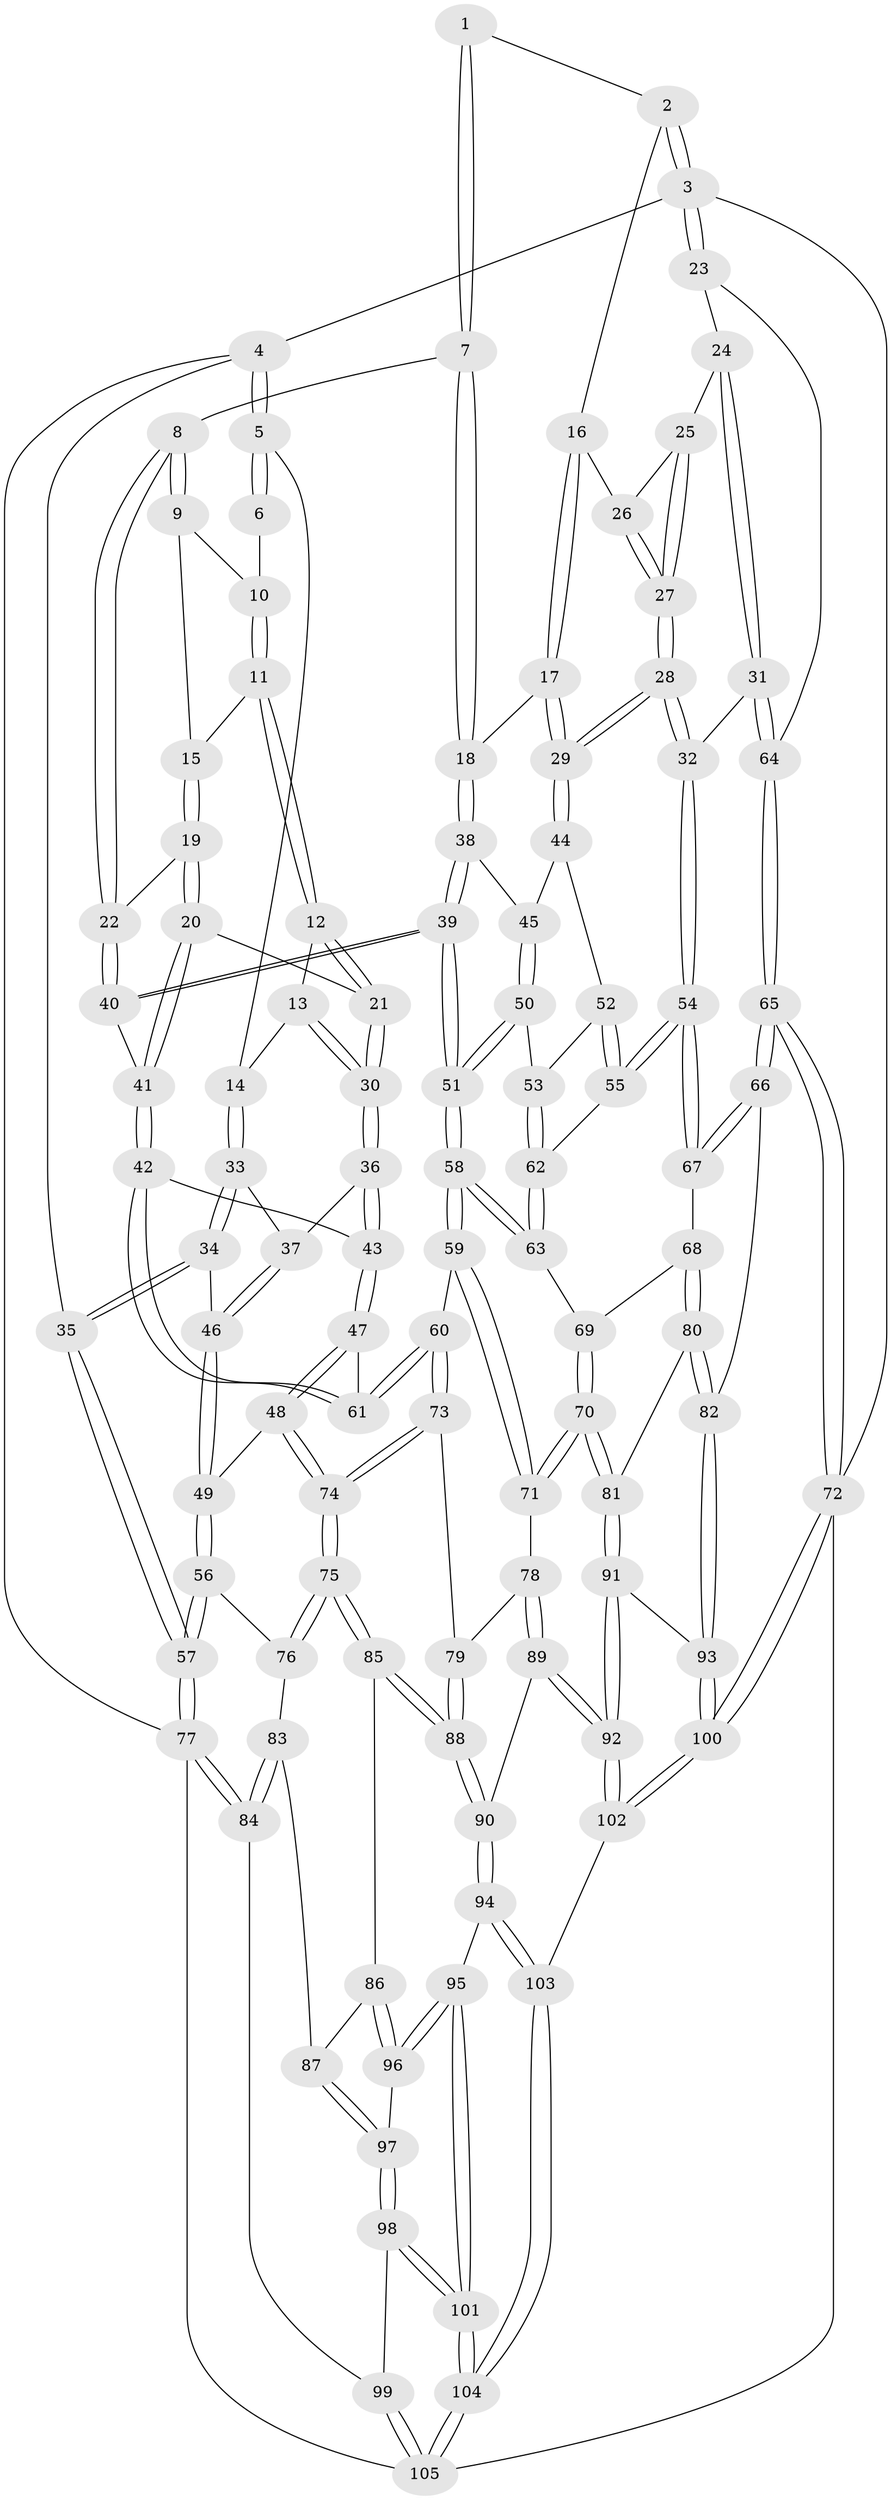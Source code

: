 // Generated by graph-tools (version 1.1) at 2025/51/03/09/25 03:51:04]
// undirected, 105 vertices, 259 edges
graph export_dot {
graph [start="1"]
  node [color=gray90,style=filled];
  1 [pos="+0.6262212756619191+0"];
  2 [pos="+0.9907221657635241+0"];
  3 [pos="+1+0"];
  4 [pos="+0+0"];
  5 [pos="+0.04645139056907658+0"];
  6 [pos="+0.35516778091867074+0"];
  7 [pos="+0.5813662050932092+0.09668469295342531"];
  8 [pos="+0.5634997033488528+0.10588325566144872"];
  9 [pos="+0.46253431910380677+0.05473267864067592"];
  10 [pos="+0.35796806329621483+0"];
  11 [pos="+0.33060416363854017+0.025125332744653516"];
  12 [pos="+0.2986367418645701+0.06525829696690541"];
  13 [pos="+0.20614384874783537+0.09685558357273844"];
  14 [pos="+0.16312687498193174+0.09548065276228629"];
  15 [pos="+0.3962470172205533+0.08968900432232081"];
  16 [pos="+0.8519311521208491+0.012102372271482073"];
  17 [pos="+0.7622181564801531+0.13427944095787855"];
  18 [pos="+0.6764036993532035+0.15098399587615316"];
  19 [pos="+0.40129744343543783+0.11814397322654592"];
  20 [pos="+0.36821762411980397+0.18058618449007563"];
  21 [pos="+0.33454860354970334+0.17548736883543956"];
  22 [pos="+0.5337720304313682+0.1405386010803628"];
  23 [pos="+1+0"];
  24 [pos="+0.9465251670996794+0.1610557276297226"];
  25 [pos="+0.9459959785963741+0.16074240736811288"];
  26 [pos="+0.8893295810488898+0.09445952968595112"];
  27 [pos="+0.8931945707748689+0.19220637515185737"];
  28 [pos="+0.8637066947443991+0.28709047414473104"];
  29 [pos="+0.8448720320375029+0.2806584947037414"];
  30 [pos="+0.294389153177419+0.1960148799003647"];
  31 [pos="+1+0.3227424597499273"];
  32 [pos="+0.9337544050417466+0.3319348196586644"];
  33 [pos="+0.13443848508930703+0.14112268504071457"];
  34 [pos="+0+0.18690908234346296"];
  35 [pos="+0+0.1743036744563337"];
  36 [pos="+0.2503372658764045+0.2604206757102642"];
  37 [pos="+0.1815103988428034+0.2454803851017974"];
  38 [pos="+0.6665366941169507+0.2172077125806441"];
  39 [pos="+0.503591694730581+0.31111705898231223"];
  40 [pos="+0.4706173220275545+0.2814970829599065"];
  41 [pos="+0.4607599918390467+0.2812429247298032"];
  42 [pos="+0.3545649625866275+0.3398442906575293"];
  43 [pos="+0.2606127981738682+0.2756953800312588"];
  44 [pos="+0.8102057955401698+0.29591050377597883"];
  45 [pos="+0.6872980181042777+0.2879984796402604"];
  46 [pos="+0.11949340229259373+0.31894308523463144"];
  47 [pos="+0.16813174764146874+0.4805802137575387"];
  48 [pos="+0.16262233302992085+0.4832230000121288"];
  49 [pos="+0.12276274157613219+0.4761614225250165"];
  50 [pos="+0.6563366446354468+0.3451033258156425"];
  51 [pos="+0.532121548958244+0.3544540109970536"];
  52 [pos="+0.7721574287274994+0.348898869450743"];
  53 [pos="+0.6721034152971661+0.36427767742311595"];
  54 [pos="+0.8525810778892251+0.48110696812748344"];
  55 [pos="+0.7546326424364004+0.44387846597696196"];
  56 [pos="+0.03310075194195547+0.5087586952551052"];
  57 [pos="+0+0.5158113293366029"];
  58 [pos="+0.5257133429169711+0.525590309733842"];
  59 [pos="+0.5094825679698212+0.5520123045729242"];
  60 [pos="+0.4303009621451455+0.5339989899430196"];
  61 [pos="+0.3239757438015594+0.4411549384752139"];
  62 [pos="+0.7068161075244705+0.44767764952455025"];
  63 [pos="+0.6761777166344983+0.48229185732303653"];
  64 [pos="+1+0.3321837873874829"];
  65 [pos="+1+0.6187731211647536"];
  66 [pos="+1+0.6086882562343139"];
  67 [pos="+0.8704600647526408+0.5746154410282512"];
  68 [pos="+0.8415080162336113+0.6025330712920385"];
  69 [pos="+0.6932164159310463+0.5096997861438388"];
  70 [pos="+0.7120054158027201+0.6630550697784283"];
  71 [pos="+0.518496834114962+0.5843123304786231"];
  72 [pos="+1+1"];
  73 [pos="+0.2613975120127109+0.6489892088376291"];
  74 [pos="+0.25928121707469154+0.6492996910128143"];
  75 [pos="+0.24248130486509453+0.6817923785689225"];
  76 [pos="+0.11169620876121907+0.6911716540875366"];
  77 [pos="+0+0.8208449969628682"];
  78 [pos="+0.5056420201684332+0.6324670282701594"];
  79 [pos="+0.37281504224595474+0.6991222457762292"];
  80 [pos="+0.7895677352188043+0.6748115833968794"];
  81 [pos="+0.7361658286941848+0.6799196872515538"];
  82 [pos="+0.8516529867222856+0.7797411757628093"];
  83 [pos="+0.11163915192650387+0.691278229074631"];
  84 [pos="+0+0.8234535199191014"];
  85 [pos="+0.2432580489365876+0.7166517325520506"];
  86 [pos="+0.23312552827677374+0.7429913844022906"];
  87 [pos="+0.11171233716819719+0.7761978338258806"];
  88 [pos="+0.37619714909346924+0.8042786538610552"];
  89 [pos="+0.5260517205241627+0.8261413733422275"];
  90 [pos="+0.4024331604791452+0.8568045423445126"];
  91 [pos="+0.6084608759891886+0.858838031447214"];
  92 [pos="+0.598328607027419+0.8670823166522267"];
  93 [pos="+0.8720014918116371+0.831120553136271"];
  94 [pos="+0.39725471174059207+0.8622285242347134"];
  95 [pos="+0.24766159010458+0.8528904147273529"];
  96 [pos="+0.2305408308768135+0.8117893411237066"];
  97 [pos="+0.09055946087336686+0.8193641434417087"];
  98 [pos="+0.049592939064038846+0.8594941355653928"];
  99 [pos="+0.025118880550964517+0.863664160442472"];
  100 [pos="+1+1"];
  101 [pos="+0.19434880329220916+0.9334779530407096"];
  102 [pos="+0.689409065178693+1"];
  103 [pos="+0.32034417048036457+1"];
  104 [pos="+0.2714889740109781+1"];
  105 [pos="+0.18687388731221977+1"];
  1 -- 2;
  1 -- 7;
  1 -- 7;
  2 -- 3;
  2 -- 3;
  2 -- 16;
  3 -- 4;
  3 -- 23;
  3 -- 23;
  3 -- 72;
  4 -- 5;
  4 -- 5;
  4 -- 35;
  4 -- 77;
  5 -- 6;
  5 -- 6;
  5 -- 14;
  6 -- 10;
  7 -- 8;
  7 -- 18;
  7 -- 18;
  8 -- 9;
  8 -- 9;
  8 -- 22;
  8 -- 22;
  9 -- 10;
  9 -- 15;
  10 -- 11;
  10 -- 11;
  11 -- 12;
  11 -- 12;
  11 -- 15;
  12 -- 13;
  12 -- 21;
  12 -- 21;
  13 -- 14;
  13 -- 30;
  13 -- 30;
  14 -- 33;
  14 -- 33;
  15 -- 19;
  15 -- 19;
  16 -- 17;
  16 -- 17;
  16 -- 26;
  17 -- 18;
  17 -- 29;
  17 -- 29;
  18 -- 38;
  18 -- 38;
  19 -- 20;
  19 -- 20;
  19 -- 22;
  20 -- 21;
  20 -- 41;
  20 -- 41;
  21 -- 30;
  21 -- 30;
  22 -- 40;
  22 -- 40;
  23 -- 24;
  23 -- 64;
  24 -- 25;
  24 -- 31;
  24 -- 31;
  25 -- 26;
  25 -- 27;
  25 -- 27;
  26 -- 27;
  26 -- 27;
  27 -- 28;
  27 -- 28;
  28 -- 29;
  28 -- 29;
  28 -- 32;
  28 -- 32;
  29 -- 44;
  29 -- 44;
  30 -- 36;
  30 -- 36;
  31 -- 32;
  31 -- 64;
  31 -- 64;
  32 -- 54;
  32 -- 54;
  33 -- 34;
  33 -- 34;
  33 -- 37;
  34 -- 35;
  34 -- 35;
  34 -- 46;
  35 -- 57;
  35 -- 57;
  36 -- 37;
  36 -- 43;
  36 -- 43;
  37 -- 46;
  37 -- 46;
  38 -- 39;
  38 -- 39;
  38 -- 45;
  39 -- 40;
  39 -- 40;
  39 -- 51;
  39 -- 51;
  40 -- 41;
  41 -- 42;
  41 -- 42;
  42 -- 43;
  42 -- 61;
  42 -- 61;
  43 -- 47;
  43 -- 47;
  44 -- 45;
  44 -- 52;
  45 -- 50;
  45 -- 50;
  46 -- 49;
  46 -- 49;
  47 -- 48;
  47 -- 48;
  47 -- 61;
  48 -- 49;
  48 -- 74;
  48 -- 74;
  49 -- 56;
  49 -- 56;
  50 -- 51;
  50 -- 51;
  50 -- 53;
  51 -- 58;
  51 -- 58;
  52 -- 53;
  52 -- 55;
  52 -- 55;
  53 -- 62;
  53 -- 62;
  54 -- 55;
  54 -- 55;
  54 -- 67;
  54 -- 67;
  55 -- 62;
  56 -- 57;
  56 -- 57;
  56 -- 76;
  57 -- 77;
  57 -- 77;
  58 -- 59;
  58 -- 59;
  58 -- 63;
  58 -- 63;
  59 -- 60;
  59 -- 71;
  59 -- 71;
  60 -- 61;
  60 -- 61;
  60 -- 73;
  60 -- 73;
  62 -- 63;
  62 -- 63;
  63 -- 69;
  64 -- 65;
  64 -- 65;
  65 -- 66;
  65 -- 66;
  65 -- 72;
  65 -- 72;
  66 -- 67;
  66 -- 67;
  66 -- 82;
  67 -- 68;
  68 -- 69;
  68 -- 80;
  68 -- 80;
  69 -- 70;
  69 -- 70;
  70 -- 71;
  70 -- 71;
  70 -- 81;
  70 -- 81;
  71 -- 78;
  72 -- 100;
  72 -- 100;
  72 -- 105;
  73 -- 74;
  73 -- 74;
  73 -- 79;
  74 -- 75;
  74 -- 75;
  75 -- 76;
  75 -- 76;
  75 -- 85;
  75 -- 85;
  76 -- 83;
  77 -- 84;
  77 -- 84;
  77 -- 105;
  78 -- 79;
  78 -- 89;
  78 -- 89;
  79 -- 88;
  79 -- 88;
  80 -- 81;
  80 -- 82;
  80 -- 82;
  81 -- 91;
  81 -- 91;
  82 -- 93;
  82 -- 93;
  83 -- 84;
  83 -- 84;
  83 -- 87;
  84 -- 99;
  85 -- 86;
  85 -- 88;
  85 -- 88;
  86 -- 87;
  86 -- 96;
  86 -- 96;
  87 -- 97;
  87 -- 97;
  88 -- 90;
  88 -- 90;
  89 -- 90;
  89 -- 92;
  89 -- 92;
  90 -- 94;
  90 -- 94;
  91 -- 92;
  91 -- 92;
  91 -- 93;
  92 -- 102;
  92 -- 102;
  93 -- 100;
  93 -- 100;
  94 -- 95;
  94 -- 103;
  94 -- 103;
  95 -- 96;
  95 -- 96;
  95 -- 101;
  95 -- 101;
  96 -- 97;
  97 -- 98;
  97 -- 98;
  98 -- 99;
  98 -- 101;
  98 -- 101;
  99 -- 105;
  99 -- 105;
  100 -- 102;
  100 -- 102;
  101 -- 104;
  101 -- 104;
  102 -- 103;
  103 -- 104;
  103 -- 104;
  104 -- 105;
  104 -- 105;
}
